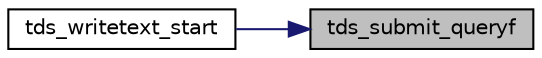 digraph "tds_submit_queryf"
{
 // LATEX_PDF_SIZE
  edge [fontname="Helvetica",fontsize="10",labelfontname="Helvetica",labelfontsize="10"];
  node [fontname="Helvetica",fontsize="10",shape=record];
  rankdir="RL";
  Node1 [label="tds_submit_queryf",height=0.2,width=0.4,color="black", fillcolor="grey75", style="filled", fontcolor="black",tooltip="Format and submit a query."];
  Node1 -> Node2 [dir="back",color="midnightblue",fontsize="10",style="solid",fontname="Helvetica"];
  Node2 [label="tds_writetext_start",height=0.2,width=0.4,color="black", fillcolor="white", style="filled",URL="$a00449.html#a7711612cc544a7da2c7aa212b870acb2",tooltip="Start writing writetext request."];
}
